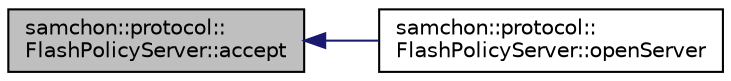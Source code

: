 digraph "samchon::protocol::FlashPolicyServer::accept"
{
  edge [fontname="Helvetica",fontsize="10",labelfontname="Helvetica",labelfontsize="10"];
  node [fontname="Helvetica",fontsize="10",shape=record];
  rankdir="LR";
  Node1 [label="samchon::protocol::\lFlashPolicyServer::accept",height=0.2,width=0.4,color="black", fillcolor="grey75", style="filled", fontcolor="black"];
  Node1 -> Node2 [dir="back",color="midnightblue",fontsize="10",style="solid",fontname="Helvetica"];
  Node2 [label="samchon::protocol::\lFlashPolicyServer::openServer",height=0.2,width=0.4,color="black", fillcolor="white", style="filled",URL="$d2/d55/classsamchon_1_1protocol_1_1FlashPolicyServer.html#a72d93c7e9935da2cfbb6ec6a05e75b17",tooltip="Open server. "];
}
